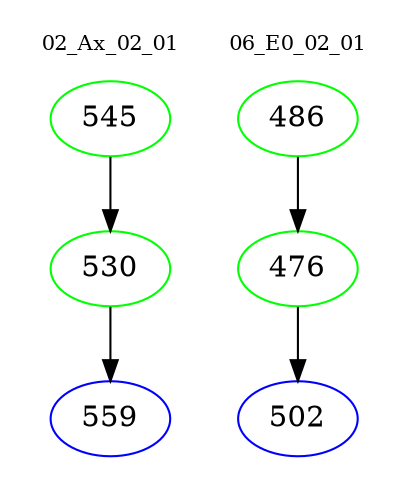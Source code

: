 digraph{
subgraph cluster_0 {
color = white
label = "02_Ax_02_01";
fontsize=10;
T0_545 [label="545", color="green"]
T0_545 -> T0_530 [color="black"]
T0_530 [label="530", color="green"]
T0_530 -> T0_559 [color="black"]
T0_559 [label="559", color="blue"]
}
subgraph cluster_1 {
color = white
label = "06_E0_02_01";
fontsize=10;
T1_486 [label="486", color="green"]
T1_486 -> T1_476 [color="black"]
T1_476 [label="476", color="green"]
T1_476 -> T1_502 [color="black"]
T1_502 [label="502", color="blue"]
}
}
